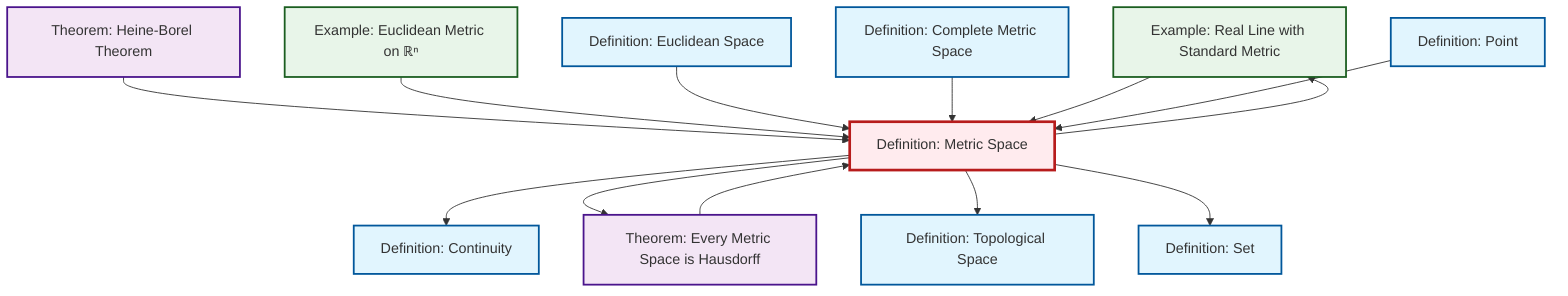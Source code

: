 graph TD
    classDef definition fill:#e1f5fe,stroke:#01579b,stroke-width:2px
    classDef theorem fill:#f3e5f5,stroke:#4a148c,stroke-width:2px
    classDef axiom fill:#fff3e0,stroke:#e65100,stroke-width:2px
    classDef example fill:#e8f5e9,stroke:#1b5e20,stroke-width:2px
    classDef current fill:#ffebee,stroke:#b71c1c,stroke-width:3px
    ex-real-line-metric["Example: Real Line with Standard Metric"]:::example
    thm-metric-hausdorff["Theorem: Every Metric Space is Hausdorff"]:::theorem
    def-metric-space["Definition: Metric Space"]:::definition
    def-euclidean-space["Definition: Euclidean Space"]:::definition
    def-set["Definition: Set"]:::definition
    def-topological-space["Definition: Topological Space"]:::definition
    ex-euclidean-metric["Example: Euclidean Metric on ℝⁿ"]:::example
    def-point["Definition: Point"]:::definition
    def-complete-metric-space["Definition: Complete Metric Space"]:::definition
    thm-heine-borel["Theorem: Heine-Borel Theorem"]:::theorem
    def-continuity["Definition: Continuity"]:::definition
    def-metric-space --> def-continuity
    thm-heine-borel --> def-metric-space
    ex-euclidean-metric --> def-metric-space
    def-metric-space --> ex-real-line-metric
    def-metric-space --> thm-metric-hausdorff
    thm-metric-hausdorff --> def-metric-space
    def-euclidean-space --> def-metric-space
    def-complete-metric-space --> def-metric-space
    ex-real-line-metric --> def-metric-space
    def-point --> def-metric-space
    def-metric-space --> def-topological-space
    def-metric-space --> def-set
    class def-metric-space current